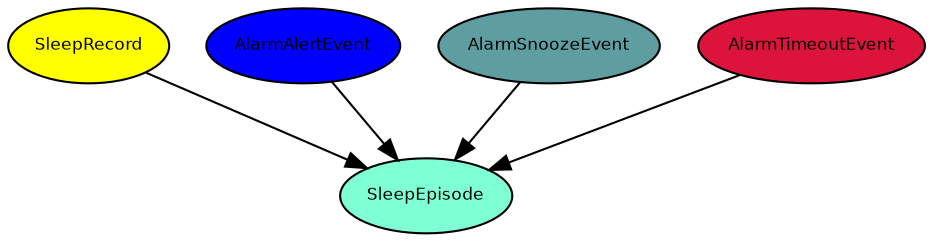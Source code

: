 digraph "zeo tables" {
    fontname = "Bitstream Vera Sans"
    fontsize = 8
    node [
          fontname = "Bitstream Vera Sans"
          fontsize = 8
          style=filled
          ]
    edge [
          fontname = "Bitstream Vera Sans"
          fontsize = 8
          ]
    "SleepRecord" -> "SleepEpisode";
    "AlarmAlertEvent" -> "SleepEpisode";
    "AlarmSnoozeEvent" -> "SleepEpisode";
    "AlarmTimeoutEvent" -> "SleepEpisode";
    "SleepEpisode" [fillcolor=aquamarine]
    "SleepRecord" [fillcolor=yellow]
    "AlarmAlertEvent" [fillcolor=blue]
    "AlarmSnoozeEvent" [fillcolor=cadetblue]
    "AlarmTimeoutEvent" [fillcolor=crimson]
}
